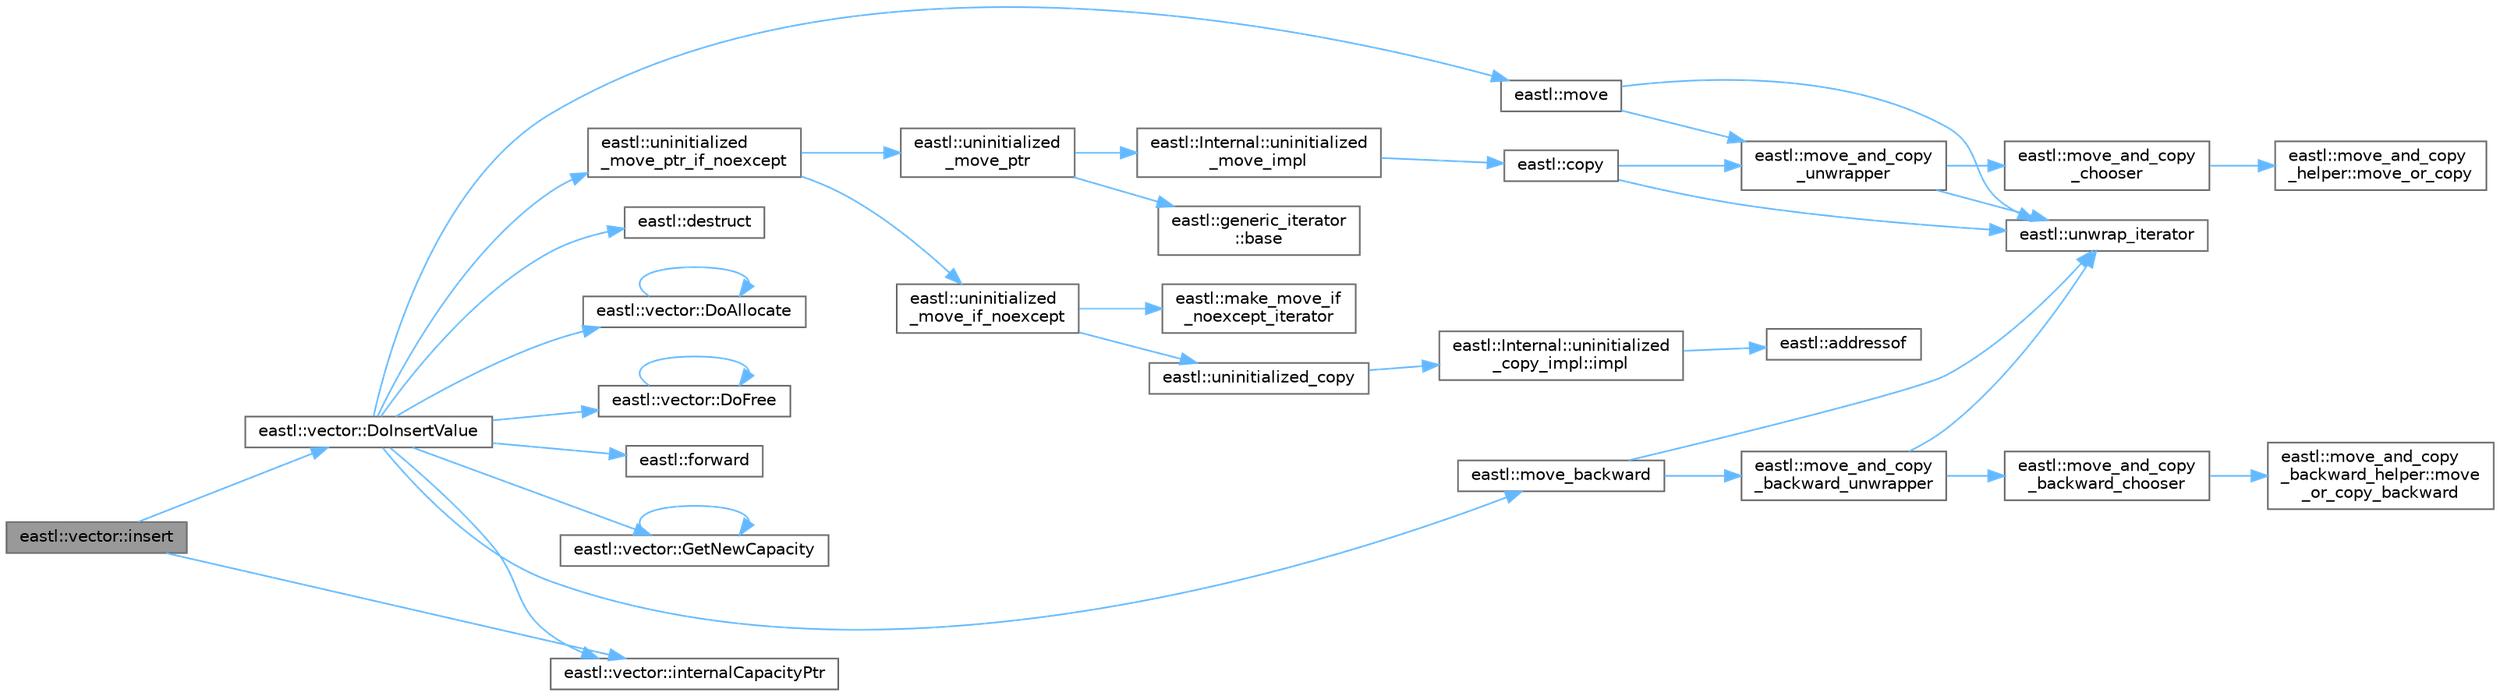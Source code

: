 digraph "eastl::vector::insert"
{
 // LATEX_PDF_SIZE
  bgcolor="transparent";
  edge [fontname=Helvetica,fontsize=10,labelfontname=Helvetica,labelfontsize=10];
  node [fontname=Helvetica,fontsize=10,shape=box,height=0.2,width=0.4];
  rankdir="LR";
  Node1 [id="Node000001",label="eastl::vector::insert",height=0.2,width=0.4,color="gray40", fillcolor="grey60", style="filled", fontcolor="black",tooltip=" "];
  Node1 -> Node2 [id="edge36_Node000001_Node000002",color="steelblue1",style="solid",tooltip=" "];
  Node2 [id="Node000002",label="eastl::vector::DoInsertValue",height=0.2,width=0.4,color="grey40", fillcolor="white", style="filled",URL="$classeastl_1_1vector.html#a4e01e71453b2c7d5b0df56b495b1480a",tooltip=" "];
  Node2 -> Node3 [id="edge37_Node000002_Node000003",color="steelblue1",style="solid",tooltip=" "];
  Node3 [id="Node000003",label="eastl::destruct",height=0.2,width=0.4,color="grey40", fillcolor="white", style="filled",URL="$namespaceeastl.html#abad37b6015ebddc85d5e9f116823805e",tooltip=" "];
  Node2 -> Node4 [id="edge38_Node000002_Node000004",color="steelblue1",style="solid",tooltip=" "];
  Node4 [id="Node000004",label="eastl::vector::DoAllocate",height=0.2,width=0.4,color="grey40", fillcolor="white", style="filled",URL="$classeastl_1_1vector.html#ad21e0765046935a6d831f73bbd4e663f",tooltip=" "];
  Node4 -> Node4 [id="edge39_Node000004_Node000004",color="steelblue1",style="solid",tooltip=" "];
  Node2 -> Node5 [id="edge40_Node000002_Node000005",color="steelblue1",style="solid",tooltip=" "];
  Node5 [id="Node000005",label="eastl::vector::DoFree",height=0.2,width=0.4,color="grey40", fillcolor="white", style="filled",URL="$classeastl_1_1vector.html#aa41fe50171e92b7c29ac9597ae0dab3d",tooltip=" "];
  Node5 -> Node5 [id="edge41_Node000005_Node000005",color="steelblue1",style="solid",tooltip=" "];
  Node2 -> Node6 [id="edge42_Node000002_Node000006",color="steelblue1",style="solid",tooltip=" "];
  Node6 [id="Node000006",label="eastl::forward",height=0.2,width=0.4,color="grey40", fillcolor="white", style="filled",URL="$namespaceeastl.html#a36662e86289d74a927ced4b51496fce5",tooltip=" "];
  Node2 -> Node7 [id="edge43_Node000002_Node000007",color="steelblue1",style="solid",tooltip=" "];
  Node7 [id="Node000007",label="eastl::vector::GetNewCapacity",height=0.2,width=0.4,color="grey40", fillcolor="white", style="filled",URL="$classeastl_1_1vector.html#a0c2b416c12ccd953e24563365f734f39",tooltip=" "];
  Node7 -> Node7 [id="edge44_Node000007_Node000007",color="steelblue1",style="solid",tooltip=" "];
  Node2 -> Node8 [id="edge45_Node000002_Node000008",color="steelblue1",style="solid",tooltip=" "];
  Node8 [id="Node000008",label="eastl::vector::internalCapacityPtr",height=0.2,width=0.4,color="grey40", fillcolor="white", style="filled",URL="$classeastl_1_1vector.html#ae9f7a80149a259ac506fd513bc213dd0",tooltip=" "];
  Node2 -> Node9 [id="edge46_Node000002_Node000009",color="steelblue1",style="solid",tooltip=" "];
  Node9 [id="Node000009",label="eastl::move",height=0.2,width=0.4,color="grey40", fillcolor="white", style="filled",URL="$namespaceeastl.html#a58ada88d74ffe16bba892a0ccccc8aba",tooltip=" "];
  Node9 -> Node10 [id="edge47_Node000009_Node000010",color="steelblue1",style="solid",tooltip=" "];
  Node10 [id="Node000010",label="eastl::move_and_copy\l_unwrapper",height=0.2,width=0.4,color="grey40", fillcolor="white", style="filled",URL="$namespaceeastl.html#a661e609e51ae177a723acb076d9fcb52",tooltip=" "];
  Node10 -> Node11 [id="edge48_Node000010_Node000011",color="steelblue1",style="solid",tooltip=" "];
  Node11 [id="Node000011",label="eastl::move_and_copy\l_chooser",height=0.2,width=0.4,color="grey40", fillcolor="white", style="filled",URL="$namespaceeastl.html#a69a59b58a0b86c06c81fd89a94cff90d",tooltip=" "];
  Node11 -> Node12 [id="edge49_Node000011_Node000012",color="steelblue1",style="solid",tooltip=" "];
  Node12 [id="Node000012",label="eastl::move_and_copy\l_helper::move_or_copy",height=0.2,width=0.4,color="grey40", fillcolor="white", style="filled",URL="$structeastl_1_1move__and__copy__helper.html#aa9de7d135fbe5ddb02a94513283cf77b",tooltip=" "];
  Node10 -> Node13 [id="edge50_Node000010_Node000013",color="steelblue1",style="solid",tooltip=" "];
  Node13 [id="Node000013",label="eastl::unwrap_iterator",height=0.2,width=0.4,color="grey40", fillcolor="white", style="filled",URL="$namespaceeastl.html#a82f343209a121c16468a124327e2d303",tooltip=" "];
  Node9 -> Node13 [id="edge51_Node000009_Node000013",color="steelblue1",style="solid",tooltip=" "];
  Node2 -> Node14 [id="edge52_Node000002_Node000014",color="steelblue1",style="solid",tooltip=" "];
  Node14 [id="Node000014",label="eastl::move_backward",height=0.2,width=0.4,color="grey40", fillcolor="white", style="filled",URL="$namespaceeastl.html#abe2a52cd846f3332a63197c957240b1c",tooltip=" "];
  Node14 -> Node15 [id="edge53_Node000014_Node000015",color="steelblue1",style="solid",tooltip=" "];
  Node15 [id="Node000015",label="eastl::move_and_copy\l_backward_unwrapper",height=0.2,width=0.4,color="grey40", fillcolor="white", style="filled",URL="$namespaceeastl.html#a56fe66c9daa100ad69dc4a025077621e",tooltip=" "];
  Node15 -> Node16 [id="edge54_Node000015_Node000016",color="steelblue1",style="solid",tooltip=" "];
  Node16 [id="Node000016",label="eastl::move_and_copy\l_backward_chooser",height=0.2,width=0.4,color="grey40", fillcolor="white", style="filled",URL="$namespaceeastl.html#a2c6f53395a2d3bbf86a492763ec8862d",tooltip=" "];
  Node16 -> Node17 [id="edge55_Node000016_Node000017",color="steelblue1",style="solid",tooltip=" "];
  Node17 [id="Node000017",label="eastl::move_and_copy\l_backward_helper::move\l_or_copy_backward",height=0.2,width=0.4,color="grey40", fillcolor="white", style="filled",URL="$structeastl_1_1move__and__copy__backward__helper.html#a35df939bc2be5eaa1eae030847c21ea2",tooltip=" "];
  Node15 -> Node13 [id="edge56_Node000015_Node000013",color="steelblue1",style="solid",tooltip=" "];
  Node14 -> Node13 [id="edge57_Node000014_Node000013",color="steelblue1",style="solid",tooltip=" "];
  Node2 -> Node18 [id="edge58_Node000002_Node000018",color="steelblue1",style="solid",tooltip=" "];
  Node18 [id="Node000018",label="eastl::uninitialized\l_move_ptr_if_noexcept",height=0.2,width=0.4,color="grey40", fillcolor="white", style="filled",URL="$namespaceeastl.html#a690f7111bdfc21367b332682116d5147",tooltip=" "];
  Node18 -> Node19 [id="edge59_Node000018_Node000019",color="steelblue1",style="solid",tooltip=" "];
  Node19 [id="Node000019",label="eastl::uninitialized\l_move_if_noexcept",height=0.2,width=0.4,color="grey40", fillcolor="white", style="filled",URL="$namespaceeastl.html#a0d53e3f0d385ed2affb6e55b91ca27c1",tooltip=" "];
  Node19 -> Node20 [id="edge60_Node000019_Node000020",color="steelblue1",style="solid",tooltip=" "];
  Node20 [id="Node000020",label="eastl::make_move_if\l_noexcept_iterator",height=0.2,width=0.4,color="grey40", fillcolor="white", style="filled",URL="$namespaceeastl.html#a222ebe5e304f7c8ec34c244b3e1b5b37",tooltip=" "];
  Node19 -> Node21 [id="edge61_Node000019_Node000021",color="steelblue1",style="solid",tooltip=" "];
  Node21 [id="Node000021",label="eastl::uninitialized_copy",height=0.2,width=0.4,color="grey40", fillcolor="white", style="filled",URL="$namespaceeastl.html#a8fbae45eba1ae51d58a8f1e701287e7e",tooltip=" "];
  Node21 -> Node22 [id="edge62_Node000021_Node000022",color="steelblue1",style="solid",tooltip=" "];
  Node22 [id="Node000022",label="eastl::Internal::uninitialized\l_copy_impl::impl",height=0.2,width=0.4,color="grey40", fillcolor="white", style="filled",URL="$structeastl_1_1_internal_1_1uninitialized__copy__impl.html#a19d3afee35d55d882ff56d1ecbb5b6de",tooltip=" "];
  Node22 -> Node23 [id="edge63_Node000022_Node000023",color="steelblue1",style="solid",tooltip=" "];
  Node23 [id="Node000023",label="eastl::addressof",height=0.2,width=0.4,color="grey40", fillcolor="white", style="filled",URL="$namespaceeastl.html#a647701874f427998c0c9aa5cba5a8d24",tooltip=" "];
  Node18 -> Node24 [id="edge64_Node000018_Node000024",color="steelblue1",style="solid",tooltip=" "];
  Node24 [id="Node000024",label="eastl::uninitialized\l_move_ptr",height=0.2,width=0.4,color="grey40", fillcolor="white", style="filled",URL="$namespaceeastl.html#a76265465aaa3250193df2989fa8510c3",tooltip=" "];
  Node24 -> Node25 [id="edge65_Node000024_Node000025",color="steelblue1",style="solid",tooltip=" "];
  Node25 [id="Node000025",label="eastl::generic_iterator\l::base",height=0.2,width=0.4,color="grey40", fillcolor="white", style="filled",URL="$classeastl_1_1generic__iterator.html#ac1625ac7a8793136159abac2415d8153",tooltip=" "];
  Node24 -> Node26 [id="edge66_Node000024_Node000026",color="steelblue1",style="solid",tooltip=" "];
  Node26 [id="Node000026",label="eastl::Internal::uninitialized\l_move_impl",height=0.2,width=0.4,color="grey40", fillcolor="white", style="filled",URL="$namespaceeastl_1_1_internal.html#a6944a12c50c03d2a90c0b7289a35e272",tooltip=" "];
  Node26 -> Node27 [id="edge67_Node000026_Node000027",color="steelblue1",style="solid",tooltip=" "];
  Node27 [id="Node000027",label="eastl::copy",height=0.2,width=0.4,color="grey40", fillcolor="white", style="filled",URL="$namespaceeastl.html#a3df94cc41821710012e6719792d30db3",tooltip=" "];
  Node27 -> Node10 [id="edge68_Node000027_Node000010",color="steelblue1",style="solid",tooltip=" "];
  Node27 -> Node13 [id="edge69_Node000027_Node000013",color="steelblue1",style="solid",tooltip=" "];
  Node1 -> Node8 [id="edge70_Node000001_Node000008",color="steelblue1",style="solid",tooltip=" "];
}
